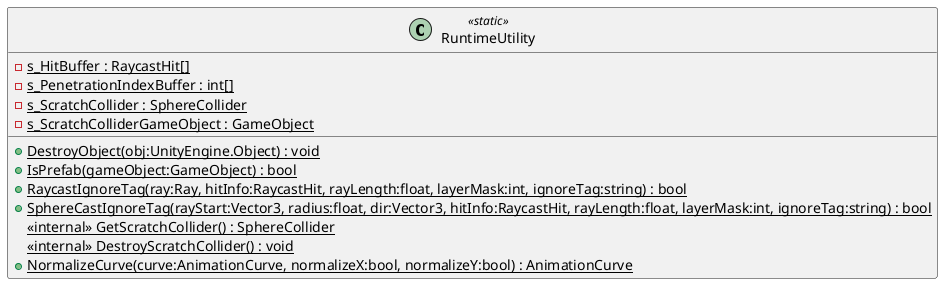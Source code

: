 @startuml
class RuntimeUtility <<static>> {
    + {static} DestroyObject(obj:UnityEngine.Object) : void
    + {static} IsPrefab(gameObject:GameObject) : bool
    - {static} s_HitBuffer : RaycastHit[]
    - {static} s_PenetrationIndexBuffer : int[]
    + {static} RaycastIgnoreTag(ray:Ray, hitInfo:RaycastHit, rayLength:float, layerMask:int, ignoreTag:string) : bool
    + {static} SphereCastIgnoreTag(rayStart:Vector3, radius:float, dir:Vector3, hitInfo:RaycastHit, rayLength:float, layerMask:int, ignoreTag:string) : bool
    - {static} s_ScratchCollider : SphereCollider
    - {static} s_ScratchColliderGameObject : GameObject
    <<internal>> {static} GetScratchCollider() : SphereCollider
    <<internal>> {static} DestroyScratchCollider() : void
    + {static} NormalizeCurve(curve:AnimationCurve, normalizeX:bool, normalizeY:bool) : AnimationCurve
}
@enduml
